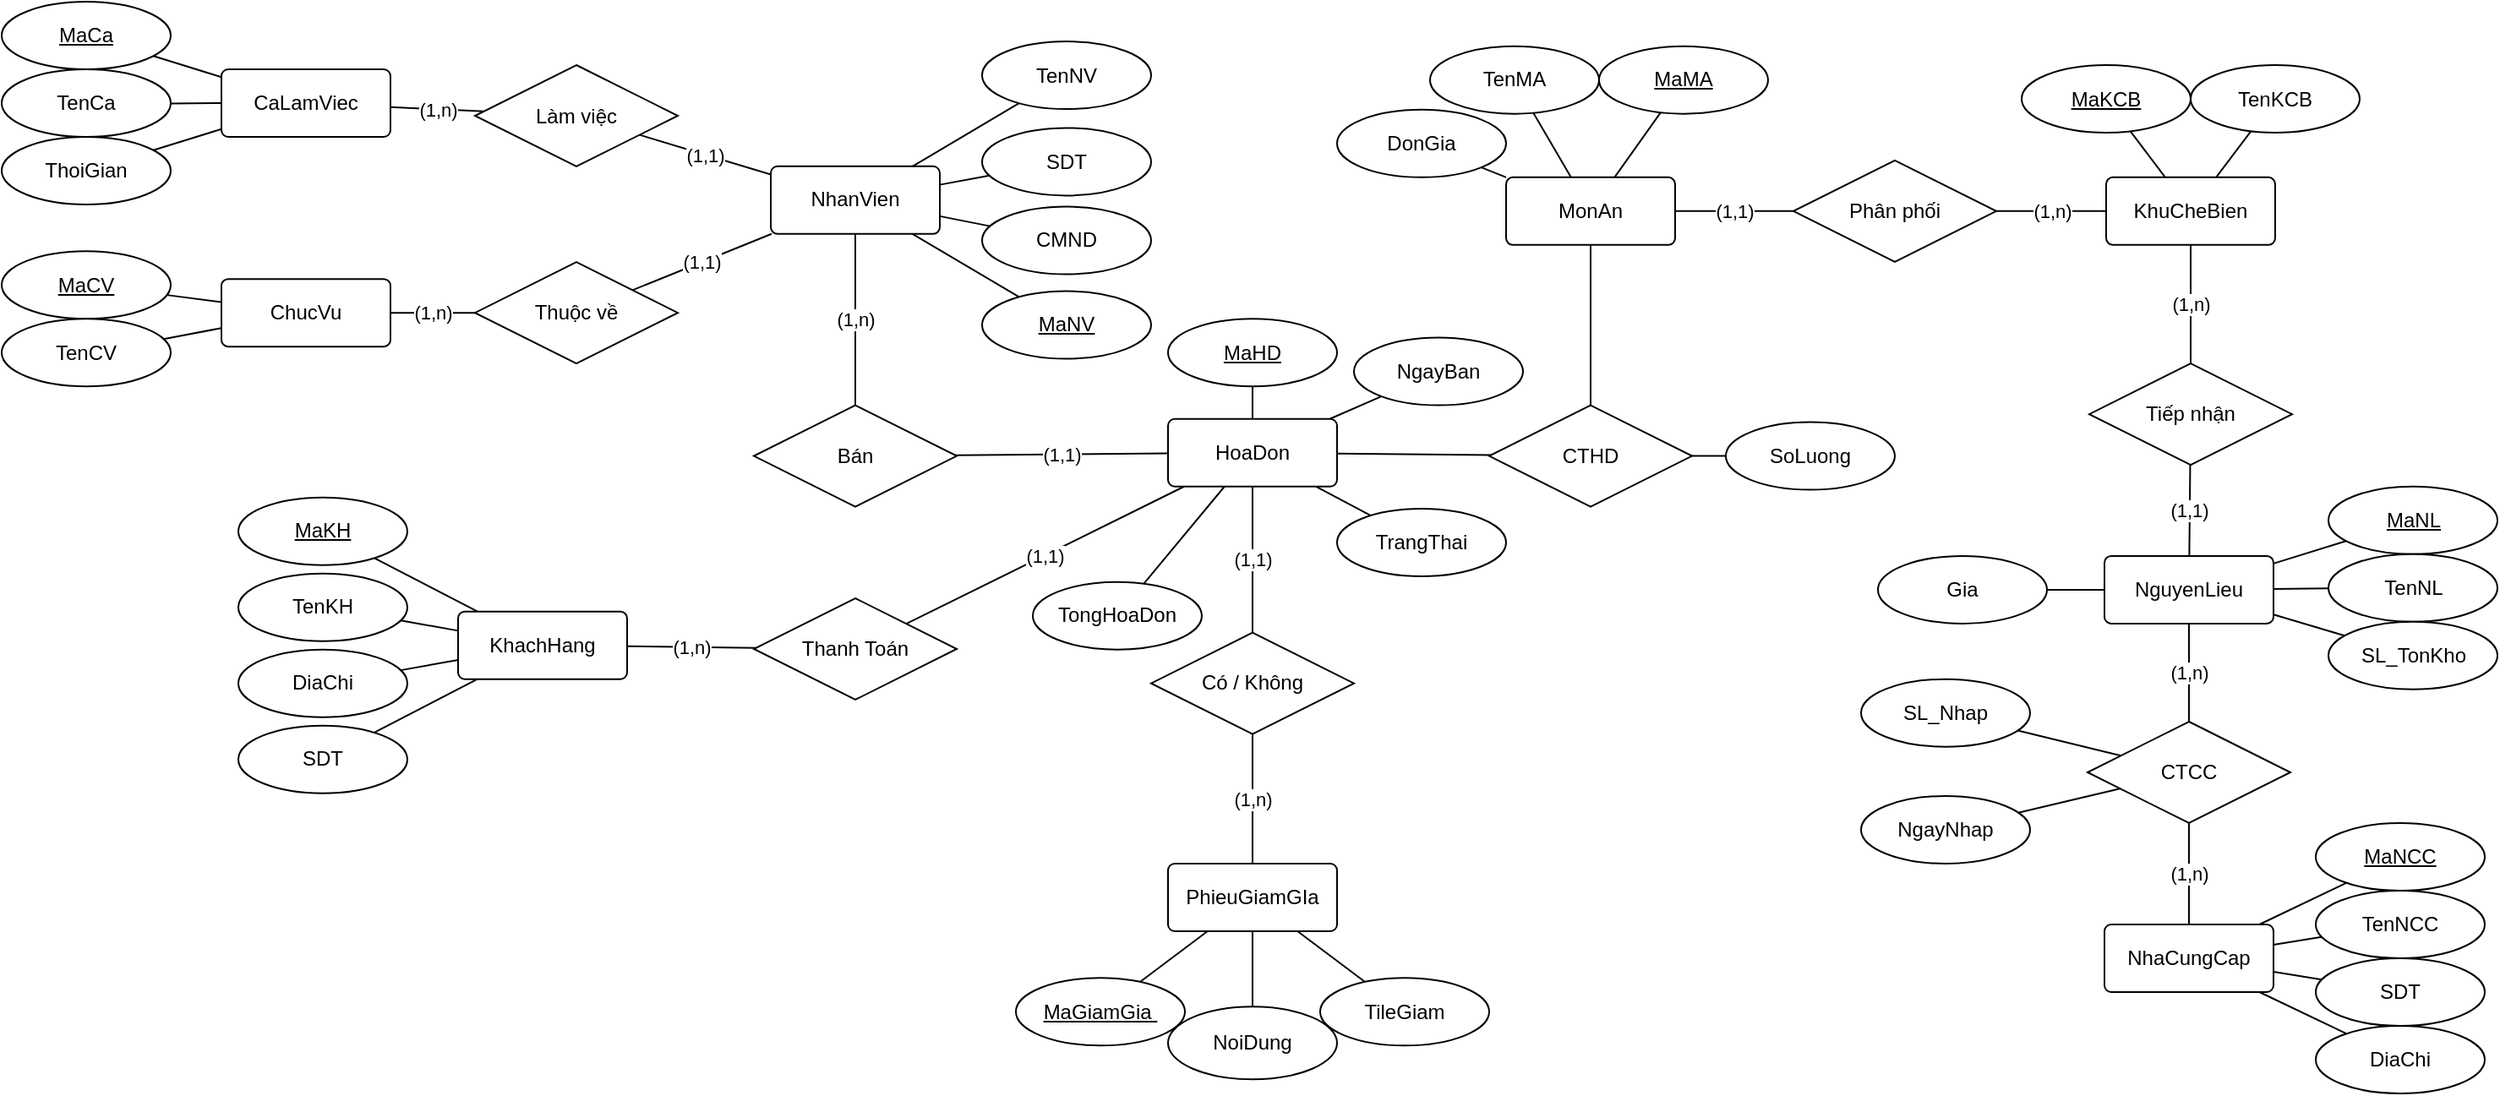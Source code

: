 <mxfile version="16.5.1" type="device"><diagram id="6a1bHGBGVH5mavBtbU1z" name="Page-1"><mxGraphModel dx="4024" dy="1251" grid="1" gridSize="10" guides="1" tooltips="1" connect="1" arrows="1" fold="1" page="1" pageScale="1" pageWidth="850" pageHeight="1100" math="0" shadow="0"><root><mxCell id="0"/><mxCell id="1" parent="0"/><mxCell id="fHMDKejE6S2geMiqadcJ-3" value="(1,n)" style="rounded=0;orthogonalLoop=1;jettySize=auto;html=1;endArrow=none;endFill=0;" parent="1" source="VU9gFkAh_YzWSPAlti87-1" target="fHMDKejE6S2geMiqadcJ-2" edge="1"><mxGeometry relative="1" as="geometry"/></mxCell><mxCell id="fHMDKejE6S2geMiqadcJ-56" value="(1,1)" style="edgeStyle=none;rounded=0;orthogonalLoop=1;jettySize=auto;html=1;endArrow=none;endFill=0;" parent="1" source="VU9gFkAh_YzWSPAlti87-1" target="fHMDKejE6S2geMiqadcJ-55" edge="1"><mxGeometry relative="1" as="geometry"/></mxCell><mxCell id="VU9gFkAh_YzWSPAlti87-1" value="NhanVien" style="rounded=1;arcSize=10;whiteSpace=wrap;html=1;align=center;" parent="1" vertex="1"><mxGeometry x="-585" y="324.39" width="100" height="40" as="geometry"/></mxCell><mxCell id="VU9gFkAh_YzWSPAlti87-6" value="(1,n)" style="edgeStyle=none;rounded=0;orthogonalLoop=1;jettySize=auto;html=1;endArrow=none;endFill=0;" parent="1" source="VU9gFkAh_YzWSPAlti87-2" target="VU9gFkAh_YzWSPAlti87-5" edge="1"><mxGeometry relative="1" as="geometry"><mxPoint x="-757.501" y="396.999" as="targetPoint"/></mxGeometry></mxCell><mxCell id="VU9gFkAh_YzWSPAlti87-2" value="ChucVu" style="rounded=1;arcSize=10;whiteSpace=wrap;html=1;align=center;" parent="1" vertex="1"><mxGeometry x="-910" y="391.07" width="100" height="40" as="geometry"/></mxCell><mxCell id="VU9gFkAh_YzWSPAlti87-7" value="(1,1)" style="edgeStyle=none;rounded=0;orthogonalLoop=1;jettySize=auto;html=1;endArrow=none;endFill=0;" parent="1" source="VU9gFkAh_YzWSPAlti87-5" target="VU9gFkAh_YzWSPAlti87-1" edge="1"><mxGeometry relative="1" as="geometry"/></mxCell><mxCell id="VU9gFkAh_YzWSPAlti87-5" value="Thuộc về" style="shape=rhombus;perimeter=rhombusPerimeter;whiteSpace=wrap;html=1;align=center;" parent="1" vertex="1"><mxGeometry x="-760.0" y="381.07" width="120" height="60" as="geometry"/></mxCell><mxCell id="zNfl4wu8lFtenNEcUPDU-57" style="edgeStyle=none;rounded=0;orthogonalLoop=1;jettySize=auto;html=1;endArrow=none;endFill=0;" parent="1" source="fHMDKejE6S2geMiqadcJ-1" target="fHMDKejE6S2geMiqadcJ-12" edge="1"><mxGeometry relative="1" as="geometry"><mxPoint x="-159.261" y="481.071" as="targetPoint"/></mxGeometry></mxCell><mxCell id="2rF063TZxJX0PvLxo06n-3" style="rounded=0;orthogonalLoop=1;jettySize=auto;html=1;endArrow=none;endFill=0;" parent="1" source="fHMDKejE6S2geMiqadcJ-1" target="2rF063TZxJX0PvLxo06n-1" edge="1"><mxGeometry relative="1" as="geometry"/></mxCell><mxCell id="fHMDKejE6S2geMiqadcJ-1" value="HoaDon" style="rounded=1;arcSize=10;whiteSpace=wrap;html=1;align=center;" parent="1" vertex="1"><mxGeometry x="-350" y="473.88" width="100" height="40" as="geometry"/></mxCell><mxCell id="fHMDKejE6S2geMiqadcJ-4" value="(1,1)" style="edgeStyle=none;rounded=0;orthogonalLoop=1;jettySize=auto;html=1;endArrow=none;endFill=0;" parent="1" source="fHMDKejE6S2geMiqadcJ-2" target="fHMDKejE6S2geMiqadcJ-1" edge="1"><mxGeometry relative="1" as="geometry"/></mxCell><mxCell id="fHMDKejE6S2geMiqadcJ-2" value="Bán" style="shape=rhombus;perimeter=rhombusPerimeter;whiteSpace=wrap;html=1;align=center;" parent="1" vertex="1"><mxGeometry x="-595" y="465.8" width="120" height="60" as="geometry"/></mxCell><mxCell id="fHMDKejE6S2geMiqadcJ-8" value="(1,1)" style="edgeStyle=none;rounded=0;orthogonalLoop=1;jettySize=auto;html=1;endArrow=none;endFill=0;" parent="1" source="fHMDKejE6S2geMiqadcJ-5" target="fHMDKejE6S2geMiqadcJ-1" edge="1"><mxGeometry relative="1" as="geometry"><mxPoint x="-395" y="827" as="sourcePoint"/></mxGeometry></mxCell><mxCell id="fHMDKejE6S2geMiqadcJ-5" value="Thanh Toán" style="shape=rhombus;perimeter=rhombusPerimeter;whiteSpace=wrap;html=1;align=center;" parent="1" vertex="1"><mxGeometry x="-595" y="580" width="120" height="60" as="geometry"/></mxCell><mxCell id="fHMDKejE6S2geMiqadcJ-7" value="(1,n)" style="edgeStyle=none;rounded=0;orthogonalLoop=1;jettySize=auto;html=1;endArrow=none;endFill=0;" parent="1" source="fHMDKejE6S2geMiqadcJ-6" target="fHMDKejE6S2geMiqadcJ-5" edge="1"><mxGeometry relative="1" as="geometry"/></mxCell><mxCell id="fHMDKejE6S2geMiqadcJ-6" value="KhachHang" style="rounded=1;arcSize=10;whiteSpace=wrap;html=1;align=center;" parent="1" vertex="1"><mxGeometry x="-770" y="587.84" width="100" height="40" as="geometry"/></mxCell><mxCell id="fHMDKejE6S2geMiqadcJ-9" value="MonAn" style="rounded=1;arcSize=10;whiteSpace=wrap;html=1;align=center;" parent="1" vertex="1"><mxGeometry x="-150" y="330.92" width="100" height="40" as="geometry"/></mxCell><mxCell id="zNfl4wu8lFtenNEcUPDU-58" style="edgeStyle=none;rounded=0;orthogonalLoop=1;jettySize=auto;html=1;endArrow=none;endFill=0;" parent="1" source="fHMDKejE6S2geMiqadcJ-12" target="fHMDKejE6S2geMiqadcJ-9" edge="1"><mxGeometry relative="1" as="geometry"/></mxCell><mxCell id="fHMDKejE6S2geMiqadcJ-12" value="CTHD" style="shape=rhombus;perimeter=rhombusPerimeter;whiteSpace=wrap;html=1;align=center;" parent="1" vertex="1"><mxGeometry x="-160" y="465.8" width="120" height="60" as="geometry"/></mxCell><mxCell id="BcNSZI_xwxthwLTphOBu-8" value="(1,n)" style="edgeStyle=none;rounded=0;orthogonalLoop=1;jettySize=auto;html=1;endArrow=none;endFill=0;" parent="1" source="fHMDKejE6S2geMiqadcJ-18" target="BcNSZI_xwxthwLTphOBu-7" edge="1"><mxGeometry relative="1" as="geometry"/></mxCell><mxCell id="fHMDKejE6S2geMiqadcJ-18" value="NhaCungCap" style="rounded=1;arcSize=10;whiteSpace=wrap;html=1;align=center;" parent="1" vertex="1"><mxGeometry x="204.0" y="773.0" width="100" height="40" as="geometry"/></mxCell><mxCell id="BcNSZI_xwxthwLTphOBu-17" value="(1,n)" style="edgeStyle=none;rounded=0;orthogonalLoop=1;jettySize=auto;html=1;endArrow=none;endFill=0;" parent="1" source="fHMDKejE6S2geMiqadcJ-25" target="BcNSZI_xwxthwLTphOBu-7" edge="1"><mxGeometry relative="1" as="geometry"/></mxCell><mxCell id="fHMDKejE6S2geMiqadcJ-25" value="NguyenLieu" style="rounded=1;arcSize=10;whiteSpace=wrap;html=1;align=center;" parent="1" vertex="1"><mxGeometry x="204" y="554.94" width="100" height="40" as="geometry"/></mxCell><mxCell id="fHMDKejE6S2geMiqadcJ-54" value="CaLamViec" style="rounded=1;arcSize=10;whiteSpace=wrap;html=1;align=center;" parent="1" vertex="1"><mxGeometry x="-910.0" y="267" width="100" height="40" as="geometry"/></mxCell><mxCell id="fHMDKejE6S2geMiqadcJ-57" value="(1,n)" style="edgeStyle=none;rounded=0;orthogonalLoop=1;jettySize=auto;html=1;endArrow=none;endFill=0;" parent="1" source="fHMDKejE6S2geMiqadcJ-55" target="fHMDKejE6S2geMiqadcJ-54" edge="1"><mxGeometry relative="1" as="geometry"/></mxCell><mxCell id="fHMDKejE6S2geMiqadcJ-55" value="Làm việc" style="shape=rhombus;perimeter=rhombusPerimeter;whiteSpace=wrap;html=1;align=center;" parent="1" vertex="1"><mxGeometry x="-760" y="264.5" width="120" height="60" as="geometry"/></mxCell><mxCell id="fHMDKejE6S2geMiqadcJ-80" style="edgeStyle=none;rounded=0;orthogonalLoop=1;jettySize=auto;html=1;endArrow=none;endFill=0;" parent="1" source="fHMDKejE6S2geMiqadcJ-78" target="VU9gFkAh_YzWSPAlti87-2" edge="1"><mxGeometry relative="1" as="geometry"/></mxCell><mxCell id="fHMDKejE6S2geMiqadcJ-78" value="MaCV" style="ellipse;whiteSpace=wrap;html=1;align=center;fontStyle=4" parent="1" vertex="1"><mxGeometry x="-1040" y="374.6" width="100" height="40" as="geometry"/></mxCell><mxCell id="fHMDKejE6S2geMiqadcJ-81" style="edgeStyle=none;rounded=0;orthogonalLoop=1;jettySize=auto;html=1;endArrow=none;endFill=0;" parent="1" source="fHMDKejE6S2geMiqadcJ-79" target="VU9gFkAh_YzWSPAlti87-2" edge="1"><mxGeometry relative="1" as="geometry"><mxPoint x="-869.414" y="419.341" as="sourcePoint"/></mxGeometry></mxCell><mxCell id="fHMDKejE6S2geMiqadcJ-79" value="TenCV" style="ellipse;whiteSpace=wrap;html=1;align=center;" parent="1" vertex="1"><mxGeometry x="-1040" y="414.6" width="100" height="40" as="geometry"/></mxCell><mxCell id="fHMDKejE6S2geMiqadcJ-85" style="edgeStyle=none;rounded=0;orthogonalLoop=1;jettySize=auto;html=1;endArrow=none;endFill=0;" parent="1" source="fHMDKejE6S2geMiqadcJ-82" target="fHMDKejE6S2geMiqadcJ-54" edge="1"><mxGeometry relative="1" as="geometry"/></mxCell><mxCell id="fHMDKejE6S2geMiqadcJ-82" value="ThoiGian" style="ellipse;whiteSpace=wrap;html=1;align=center;" parent="1" vertex="1"><mxGeometry x="-1040" y="307" width="100" height="40" as="geometry"/></mxCell><mxCell id="fHMDKejE6S2geMiqadcJ-84" style="edgeStyle=none;rounded=0;orthogonalLoop=1;jettySize=auto;html=1;endArrow=none;endFill=0;" parent="1" source="fHMDKejE6S2geMiqadcJ-83" target="fHMDKejE6S2geMiqadcJ-54" edge="1"><mxGeometry relative="1" as="geometry"/></mxCell><mxCell id="fHMDKejE6S2geMiqadcJ-83" value="TenCa" style="ellipse;whiteSpace=wrap;html=1;align=center;" parent="1" vertex="1"><mxGeometry x="-1040" y="267" width="100" height="40" as="geometry"/></mxCell><mxCell id="t5Y1c6n17Y9nzk3E7bph-1" style="rounded=0;orthogonalLoop=1;jettySize=auto;html=1;endArrow=none;endFill=0;" parent="1" source="fHMDKejE6S2geMiqadcJ-86" target="VU9gFkAh_YzWSPAlti87-1" edge="1"><mxGeometry relative="1" as="geometry"/></mxCell><mxCell id="fHMDKejE6S2geMiqadcJ-86" value="TenNV" style="ellipse;whiteSpace=wrap;html=1;align=center;" parent="1" vertex="1"><mxGeometry x="-460" y="250.52" width="100" height="40" as="geometry"/></mxCell><mxCell id="fHMDKejE6S2geMiqadcJ-91" style="edgeStyle=none;rounded=0;orthogonalLoop=1;jettySize=auto;html=1;endArrow=none;endFill=0;" parent="1" source="fHMDKejE6S2geMiqadcJ-87" target="VU9gFkAh_YzWSPAlti87-1" edge="1"><mxGeometry relative="1" as="geometry"/></mxCell><mxCell id="fHMDKejE6S2geMiqadcJ-87" value="MaNV" style="ellipse;whiteSpace=wrap;html=1;align=center;fontStyle=4" parent="1" vertex="1"><mxGeometry x="-460.0" y="398.27" width="100" height="40" as="geometry"/></mxCell><mxCell id="fHMDKejE6S2geMiqadcJ-94" style="edgeStyle=none;rounded=0;orthogonalLoop=1;jettySize=auto;html=1;endArrow=none;endFill=0;" parent="1" source="fHMDKejE6S2geMiqadcJ-89" target="VU9gFkAh_YzWSPAlti87-1" edge="1"><mxGeometry relative="1" as="geometry"/></mxCell><mxCell id="fHMDKejE6S2geMiqadcJ-89" value="SDT" style="ellipse;whiteSpace=wrap;html=1;align=center;" parent="1" vertex="1"><mxGeometry x="-460" y="301.7" width="100" height="40" as="geometry"/></mxCell><mxCell id="fHMDKejE6S2geMiqadcJ-99" style="edgeStyle=none;rounded=0;orthogonalLoop=1;jettySize=auto;html=1;endArrow=none;endFill=0;" parent="1" source="fHMDKejE6S2geMiqadcJ-95" target="fHMDKejE6S2geMiqadcJ-6" edge="1"><mxGeometry relative="1" as="geometry"/></mxCell><mxCell id="fHMDKejE6S2geMiqadcJ-95" value="MaKH" style="ellipse;whiteSpace=wrap;html=1;align=center;fontStyle=4" parent="1" vertex="1"><mxGeometry x="-900" y="520.34" width="100" height="40" as="geometry"/></mxCell><mxCell id="fHMDKejE6S2geMiqadcJ-100" style="edgeStyle=none;rounded=0;orthogonalLoop=1;jettySize=auto;html=1;endArrow=none;endFill=0;" parent="1" source="fHMDKejE6S2geMiqadcJ-96" target="fHMDKejE6S2geMiqadcJ-6" edge="1"><mxGeometry relative="1" as="geometry"/></mxCell><mxCell id="fHMDKejE6S2geMiqadcJ-96" value="TenKH" style="ellipse;whiteSpace=wrap;html=1;align=center;" parent="1" vertex="1"><mxGeometry x="-900" y="565.34" width="100" height="40" as="geometry"/></mxCell><mxCell id="fHMDKejE6S2geMiqadcJ-101" style="edgeStyle=none;rounded=0;orthogonalLoop=1;jettySize=auto;html=1;endArrow=none;endFill=0;" parent="1" source="fHMDKejE6S2geMiqadcJ-97" target="fHMDKejE6S2geMiqadcJ-6" edge="1"><mxGeometry relative="1" as="geometry"/></mxCell><mxCell id="fHMDKejE6S2geMiqadcJ-97" value="DiaChi&lt;span style=&quot;color: rgba(0 , 0 , 0 , 0) ; font-family: monospace ; font-size: 0px&quot;&gt;%3CmxGraphModel%3E%3Croot%3E%3CmxCell%20id%3D%220%22%2F%3E%3CmxCell%20id%3D%221%22%20parent%3D%220%22%2F%3E%3CmxCell%20id%3D%222%22%20value%3D%22MaNV%22%20style%3D%22ellipse%3BwhiteSpace%3Dwrap%3Bhtml%3D1%3Balign%3Dcenter%3B%22%20vertex%3D%221%22%20parent%3D%221%22%3E%3CmxGeometry%20x%3D%22-270%22%20y%3D%22290%22%20width%3D%22100%22%20height%3D%2240%22%20as%3D%22geometry%22%2F%3E%3C%2FmxCell%3E%3C%2Froot%3E%3C%2FmxGraphModel%3E&lt;/span&gt;" style="ellipse;whiteSpace=wrap;html=1;align=center;" parent="1" vertex="1"><mxGeometry x="-900" y="610.34" width="100" height="40" as="geometry"/></mxCell><mxCell id="fHMDKejE6S2geMiqadcJ-102" style="edgeStyle=none;rounded=0;orthogonalLoop=1;jettySize=auto;html=1;endArrow=none;endFill=0;" parent="1" source="fHMDKejE6S2geMiqadcJ-98" target="fHMDKejE6S2geMiqadcJ-6" edge="1"><mxGeometry relative="1" as="geometry"/></mxCell><mxCell id="fHMDKejE6S2geMiqadcJ-98" value="SDT" style="ellipse;whiteSpace=wrap;html=1;align=center;" parent="1" vertex="1"><mxGeometry x="-900" y="655.34" width="100" height="40" as="geometry"/></mxCell><mxCell id="fHMDKejE6S2geMiqadcJ-114" style="edgeStyle=none;rounded=0;orthogonalLoop=1;jettySize=auto;html=1;endArrow=none;endFill=0;" parent="1" source="fHMDKejE6S2geMiqadcJ-111" target="fHMDKejE6S2geMiqadcJ-12" edge="1"><mxGeometry relative="1" as="geometry"/></mxCell><mxCell id="fHMDKejE6S2geMiqadcJ-111" value="SoLuong" style="ellipse;whiteSpace=wrap;html=1;align=center;" parent="1" vertex="1"><mxGeometry x="-20" y="475.8" width="100" height="40" as="geometry"/></mxCell><mxCell id="v5Esbu1hWQ5voRgc_X98-17" style="edgeStyle=none;rounded=0;orthogonalLoop=1;jettySize=auto;html=1;endArrow=none;endFill=0;" parent="1" source="fHMDKejE6S2geMiqadcJ-129" target="fHMDKejE6S2geMiqadcJ-18" edge="1"><mxGeometry relative="1" as="geometry"/></mxCell><mxCell id="fHMDKejE6S2geMiqadcJ-129" value="MaNCC" style="ellipse;whiteSpace=wrap;html=1;align=center;fontStyle=4" parent="1" vertex="1"><mxGeometry x="329.0" y="713.0" width="100" height="40" as="geometry"/></mxCell><mxCell id="v5Esbu1hWQ5voRgc_X98-16" style="edgeStyle=none;rounded=0;orthogonalLoop=1;jettySize=auto;html=1;endArrow=none;endFill=0;" parent="1" source="fHMDKejE6S2geMiqadcJ-130" target="fHMDKejE6S2geMiqadcJ-18" edge="1"><mxGeometry relative="1" as="geometry"/></mxCell><mxCell id="fHMDKejE6S2geMiqadcJ-130" value="TenNCC" style="ellipse;whiteSpace=wrap;html=1;align=center;" parent="1" vertex="1"><mxGeometry x="329.0" y="753.0" width="100" height="40" as="geometry"/></mxCell><mxCell id="v5Esbu1hWQ5voRgc_X98-14" style="edgeStyle=none;rounded=0;orthogonalLoop=1;jettySize=auto;html=1;endArrow=none;endFill=0;" parent="1" source="fHMDKejE6S2geMiqadcJ-133" target="fHMDKejE6S2geMiqadcJ-18" edge="1"><mxGeometry relative="1" as="geometry"/></mxCell><mxCell id="fHMDKejE6S2geMiqadcJ-133" value="DiaChi" style="ellipse;whiteSpace=wrap;html=1;align=center;" parent="1" vertex="1"><mxGeometry x="329.0" y="833.0" width="100" height="40" as="geometry"/></mxCell><mxCell id="v5Esbu1hWQ5voRgc_X98-15" style="edgeStyle=none;rounded=0;orthogonalLoop=1;jettySize=auto;html=1;endArrow=none;endFill=0;" parent="1" source="fHMDKejE6S2geMiqadcJ-135" target="fHMDKejE6S2geMiqadcJ-18" edge="1"><mxGeometry relative="1" as="geometry"/></mxCell><mxCell id="fHMDKejE6S2geMiqadcJ-135" value="SDT" style="ellipse;whiteSpace=wrap;html=1;align=center;" parent="1" vertex="1"><mxGeometry x="329.0" y="793.0" width="100" height="40" as="geometry"/></mxCell><mxCell id="fHMDKejE6S2geMiqadcJ-140" style="edgeStyle=none;rounded=0;orthogonalLoop=1;jettySize=auto;html=1;endArrow=none;endFill=0;" parent="1" source="fHMDKejE6S2geMiqadcJ-137" target="fHMDKejE6S2geMiqadcJ-9" edge="1"><mxGeometry relative="1" as="geometry"><mxPoint x="-211.146" y="202.767" as="sourcePoint"/></mxGeometry></mxCell><mxCell id="fHMDKejE6S2geMiqadcJ-137" value="MaMA" style="ellipse;whiteSpace=wrap;html=1;align=center;fontStyle=4" parent="1" vertex="1"><mxGeometry x="-95" y="253.32" width="100" height="40" as="geometry"/></mxCell><mxCell id="fHMDKejE6S2geMiqadcJ-139" style="edgeStyle=none;rounded=0;orthogonalLoop=1;jettySize=auto;html=1;endArrow=none;endFill=0;" parent="1" source="fHMDKejE6S2geMiqadcJ-138" target="fHMDKejE6S2geMiqadcJ-9" edge="1"><mxGeometry relative="1" as="geometry"><mxPoint x="-161.15" y="417.327" as="sourcePoint"/></mxGeometry></mxCell><mxCell id="fHMDKejE6S2geMiqadcJ-138" value="TenMA" style="ellipse;whiteSpace=wrap;html=1;align=center;" parent="1" vertex="1"><mxGeometry x="-195" y="253.32" width="100" height="40" as="geometry"/></mxCell><mxCell id="v5Esbu1hWQ5voRgc_X98-19" style="edgeStyle=none;rounded=0;orthogonalLoop=1;jettySize=auto;html=1;endArrow=none;endFill=0;" parent="1" source="fHMDKejE6S2geMiqadcJ-152" target="fHMDKejE6S2geMiqadcJ-25" edge="1"><mxGeometry relative="1" as="geometry"/></mxCell><mxCell id="fHMDKejE6S2geMiqadcJ-152" value="MaNL" style="ellipse;whiteSpace=wrap;html=1;align=center;fontStyle=4" parent="1" vertex="1"><mxGeometry x="336.5" y="513.88" width="100" height="40" as="geometry"/></mxCell><mxCell id="v5Esbu1hWQ5voRgc_X98-20" style="edgeStyle=none;rounded=0;orthogonalLoop=1;jettySize=auto;html=1;endArrow=none;endFill=0;" parent="1" source="fHMDKejE6S2geMiqadcJ-153" target="fHMDKejE6S2geMiqadcJ-25" edge="1"><mxGeometry relative="1" as="geometry"/></mxCell><mxCell id="fHMDKejE6S2geMiqadcJ-153" value="TenNL" style="ellipse;whiteSpace=wrap;html=1;align=center;" parent="1" vertex="1"><mxGeometry x="336.5" y="553.88" width="100" height="40" as="geometry"/></mxCell><mxCell id="fHMDKejE6S2geMiqadcJ-161" style="edgeStyle=none;rounded=0;orthogonalLoop=1;jettySize=auto;html=1;endArrow=none;endFill=0;" parent="1" source="zNfl4wu8lFtenNEcUPDU-59" target="fHMDKejE6S2geMiqadcJ-1" edge="1"><mxGeometry relative="1" as="geometry"><mxPoint x="-267.35" y="442.637" as="sourcePoint"/></mxGeometry></mxCell><mxCell id="ijFK4gIzEk9CtvnXMDeo-7" style="edgeStyle=none;rounded=0;orthogonalLoop=1;jettySize=auto;html=1;endArrow=none;endFill=0;" parent="1" source="ijFK4gIzEk9CtvnXMDeo-2" target="fHMDKejE6S2geMiqadcJ-9" edge="1"><mxGeometry relative="1" as="geometry"><mxPoint x="-74.284" y="317.131" as="sourcePoint"/></mxGeometry></mxCell><mxCell id="ijFK4gIzEk9CtvnXMDeo-2" value="DonGia" style="ellipse;whiteSpace=wrap;html=1;align=center;" parent="1" vertex="1"><mxGeometry x="-250" y="290.92" width="100" height="40" as="geometry"/></mxCell><mxCell id="Hg-zA2e1yXuKPxg4f5GL-2" style="edgeStyle=none;rounded=0;orthogonalLoop=1;jettySize=auto;html=1;endArrow=none;endFill=0;" parent="1" source="ijFK4gIzEk9CtvnXMDeo-9" target="VU9gFkAh_YzWSPAlti87-1" edge="1"><mxGeometry relative="1" as="geometry"><mxPoint x="-424.023" y="164.531" as="sourcePoint"/></mxGeometry></mxCell><mxCell id="ijFK4gIzEk9CtvnXMDeo-9" value="CMND" style="ellipse;whiteSpace=wrap;html=1;align=center;" parent="1" vertex="1"><mxGeometry x="-460" y="348.27" width="100" height="40" as="geometry"/></mxCell><mxCell id="p66fdBARfCUDF_2ekH-j-2" style="rounded=0;orthogonalLoop=1;jettySize=auto;html=1;endArrow=none;endFill=0;" parent="1" source="p66fdBARfCUDF_2ekH-j-1" target="fHMDKejE6S2geMiqadcJ-54" edge="1"><mxGeometry relative="1" as="geometry"/></mxCell><mxCell id="p66fdBARfCUDF_2ekH-j-1" value="MaCa" style="ellipse;whiteSpace=wrap;html=1;align=center;fontStyle=4" parent="1" vertex="1"><mxGeometry x="-1040" y="227" width="100" height="40" as="geometry"/></mxCell><mxCell id="mpmezDqFWHD9Ik5FNsr4-10" style="edgeStyle=none;rounded=0;orthogonalLoop=1;jettySize=auto;html=1;exitX=0.75;exitY=1;exitDx=0;exitDy=0;endArrow=none;endFill=0;" parent="1" edge="1"><mxGeometry relative="1" as="geometry"><mxPoint x="344" y="635.48" as="sourcePoint"/><mxPoint x="344" y="635.48" as="targetPoint"/></mxGeometry></mxCell><mxCell id="zNfl4wu8lFtenNEcUPDU-13" style="edgeStyle=none;rounded=0;orthogonalLoop=1;jettySize=auto;html=1;exitX=0.5;exitY=1;exitDx=0;exitDy=0;endArrow=none;endFill=0;" parent="1" edge="1"><mxGeometry relative="1" as="geometry"><mxPoint x="294" y="641.99" as="sourcePoint"/><mxPoint x="294" y="641.99" as="targetPoint"/></mxGeometry></mxCell><mxCell id="BcNSZI_xwxthwLTphOBu-15" value="(1,n)" style="edgeStyle=none;rounded=0;orthogonalLoop=1;jettySize=auto;html=1;endArrow=none;endFill=0;" parent="1" source="zNfl4wu8lFtenNEcUPDU-20" target="BcNSZI_xwxthwLTphOBu-14" edge="1"><mxGeometry relative="1" as="geometry"><mxPoint x="365" y="352.0" as="targetPoint"/></mxGeometry></mxCell><mxCell id="zNfl4wu8lFtenNEcUPDU-20" value="KhuCheBien" style="rounded=1;arcSize=10;whiteSpace=wrap;html=1;align=center;" parent="1" vertex="1"><mxGeometry x="205" y="330.92" width="100" height="40" as="geometry"/></mxCell><mxCell id="zNfl4wu8lFtenNEcUPDU-27" value="(1,1)" style="edgeStyle=none;rounded=0;orthogonalLoop=1;jettySize=auto;html=1;endArrow=none;endFill=0;" parent="1" source="zNfl4wu8lFtenNEcUPDU-26" target="fHMDKejE6S2geMiqadcJ-9" edge="1"><mxGeometry relative="1" as="geometry"><mxPoint x="10.281" y="391.07" as="sourcePoint"/></mxGeometry></mxCell><mxCell id="zNfl4wu8lFtenNEcUPDU-28" value="(1,n)" style="edgeStyle=none;rounded=0;orthogonalLoop=1;jettySize=auto;html=1;endArrow=none;endFill=0;" parent="1" source="zNfl4wu8lFtenNEcUPDU-26" target="zNfl4wu8lFtenNEcUPDU-20" edge="1"><mxGeometry relative="1" as="geometry"/></mxCell><mxCell id="zNfl4wu8lFtenNEcUPDU-26" value="Phân phối" style="shape=rhombus;perimeter=rhombusPerimeter;whiteSpace=wrap;html=1;align=center;" parent="1" vertex="1"><mxGeometry x="20" y="320.92" width="120" height="60" as="geometry"/></mxCell><mxCell id="zNfl4wu8lFtenNEcUPDU-42" style="edgeStyle=none;rounded=0;orthogonalLoop=1;jettySize=auto;html=1;endArrow=none;endFill=0;" parent="1" source="zNfl4wu8lFtenNEcUPDU-40" target="zNfl4wu8lFtenNEcUPDU-20" edge="1"><mxGeometry relative="1" as="geometry"/></mxCell><mxCell id="zNfl4wu8lFtenNEcUPDU-40" value="MaKCB" style="ellipse;whiteSpace=wrap;html=1;align=center;fontStyle=4" parent="1" vertex="1"><mxGeometry x="155" y="264.5" width="100" height="40" as="geometry"/></mxCell><mxCell id="zNfl4wu8lFtenNEcUPDU-43" style="edgeStyle=none;rounded=0;orthogonalLoop=1;jettySize=auto;html=1;endArrow=none;endFill=0;" parent="1" source="zNfl4wu8lFtenNEcUPDU-41" target="zNfl4wu8lFtenNEcUPDU-20" edge="1"><mxGeometry relative="1" as="geometry"/></mxCell><mxCell id="zNfl4wu8lFtenNEcUPDU-41" value="TenKCB" style="ellipse;whiteSpace=wrap;html=1;align=center;" parent="1" vertex="1"><mxGeometry x="255" y="264.5" width="100" height="40" as="geometry"/></mxCell><mxCell id="t5Y1c6n17Y9nzk3E7bph-8" value="(1,n)" style="edgeStyle=none;rounded=0;orthogonalLoop=1;jettySize=auto;html=1;endArrow=none;endFill=0;" parent="1" source="zNfl4wu8lFtenNEcUPDU-48" target="t5Y1c6n17Y9nzk3E7bph-7" edge="1"><mxGeometry relative="1" as="geometry"/></mxCell><mxCell id="zNfl4wu8lFtenNEcUPDU-48" value="PhieuGiamGIa" style="rounded=1;arcSize=10;whiteSpace=wrap;html=1;align=center;" parent="1" vertex="1"><mxGeometry x="-350" y="737" width="100" height="40" as="geometry"/></mxCell><mxCell id="zNfl4wu8lFtenNEcUPDU-52" style="edgeStyle=none;rounded=0;orthogonalLoop=1;jettySize=auto;html=1;endArrow=none;endFill=0;" parent="1" source="zNfl4wu8lFtenNEcUPDU-49" target="zNfl4wu8lFtenNEcUPDU-48" edge="1"><mxGeometry relative="1" as="geometry"><mxPoint x="-220" y="738.818" as="targetPoint"/></mxGeometry></mxCell><mxCell id="zNfl4wu8lFtenNEcUPDU-49" value="MaGiamGia&amp;nbsp;" style="ellipse;whiteSpace=wrap;html=1;align=center;fontStyle=4" parent="1" vertex="1"><mxGeometry x="-440" y="804.66" width="100" height="40" as="geometry"/></mxCell><mxCell id="zNfl4wu8lFtenNEcUPDU-54" style="edgeStyle=none;rounded=0;orthogonalLoop=1;jettySize=auto;html=1;endArrow=none;endFill=0;" parent="1" source="zNfl4wu8lFtenNEcUPDU-50" target="zNfl4wu8lFtenNEcUPDU-48" edge="1"><mxGeometry relative="1" as="geometry"><mxPoint x="-220" y="757" as="targetPoint"/></mxGeometry></mxCell><mxCell id="zNfl4wu8lFtenNEcUPDU-50" value="NoiDung" style="ellipse;whiteSpace=wrap;html=1;align=center;" parent="1" vertex="1"><mxGeometry x="-350" y="821.66" width="100" height="43" as="geometry"/></mxCell><mxCell id="v5Esbu1hWQ5voRgc_X98-22" style="edgeStyle=none;rounded=0;orthogonalLoop=1;jettySize=auto;html=1;endArrow=none;endFill=0;" parent="1" source="zNfl4wu8lFtenNEcUPDU-51" target="zNfl4wu8lFtenNEcUPDU-48" edge="1"><mxGeometry relative="1" as="geometry"><mxPoint x="-220" y="775.864" as="targetPoint"/></mxGeometry></mxCell><mxCell id="zNfl4wu8lFtenNEcUPDU-51" value="TileGiam" style="ellipse;whiteSpace=wrap;html=1;align=center;" parent="1" vertex="1"><mxGeometry x="-260" y="804.66" width="100" height="40" as="geometry"/></mxCell><mxCell id="zNfl4wu8lFtenNEcUPDU-59" value="MaHD" style="ellipse;whiteSpace=wrap;html=1;align=center;fontStyle=4" parent="1" vertex="1"><mxGeometry x="-350" y="414.6" width="100" height="40" as="geometry"/></mxCell><mxCell id="BcNSZI_xwxthwLTphOBu-3" style="rounded=0;orthogonalLoop=1;jettySize=auto;html=1;endArrow=none;endFill=0;" parent="1" source="BcNSZI_xwxthwLTphOBu-1" target="fHMDKejE6S2geMiqadcJ-1" edge="1"><mxGeometry relative="1" as="geometry"/></mxCell><mxCell id="BcNSZI_xwxthwLTphOBu-1" value="TongHoaDon" style="ellipse;whiteSpace=wrap;html=1;align=center;" parent="1" vertex="1"><mxGeometry x="-430" y="570.34" width="100" height="40" as="geometry"/></mxCell><mxCell id="BcNSZI_xwxthwLTphOBu-4" style="edgeStyle=none;rounded=0;orthogonalLoop=1;jettySize=auto;html=1;endArrow=none;endFill=0;" parent="1" source="BcNSZI_xwxthwLTphOBu-2" target="fHMDKejE6S2geMiqadcJ-1" edge="1"><mxGeometry relative="1" as="geometry"/></mxCell><mxCell id="BcNSZI_xwxthwLTphOBu-2" value="TrangThai" style="ellipse;whiteSpace=wrap;html=1;align=center;" parent="1" vertex="1"><mxGeometry x="-250" y="527.0" width="100" height="40" as="geometry"/></mxCell><mxCell id="BcNSZI_xwxthwLTphOBu-19" style="edgeStyle=none;rounded=0;orthogonalLoop=1;jettySize=auto;html=1;endArrow=none;endFill=0;" parent="1" source="BcNSZI_xwxthwLTphOBu-7" target="BcNSZI_xwxthwLTphOBu-18" edge="1"><mxGeometry relative="1" as="geometry"/></mxCell><mxCell id="BcNSZI_xwxthwLTphOBu-21" style="edgeStyle=none;rounded=0;orthogonalLoop=1;jettySize=auto;html=1;endArrow=none;endFill=0;" parent="1" source="BcNSZI_xwxthwLTphOBu-7" target="BcNSZI_xwxthwLTphOBu-20" edge="1"><mxGeometry relative="1" as="geometry"/></mxCell><mxCell id="BcNSZI_xwxthwLTphOBu-7" value="CTCC" style="shape=rhombus;perimeter=rhombusPerimeter;whiteSpace=wrap;html=1;align=center;" parent="1" vertex="1"><mxGeometry x="194" y="653.0" width="120" height="60" as="geometry"/></mxCell><mxCell id="v5Esbu1hWQ5voRgc_X98-21" style="edgeStyle=none;rounded=0;orthogonalLoop=1;jettySize=auto;html=1;endArrow=none;endFill=0;" parent="1" source="BcNSZI_xwxthwLTphOBu-10" target="fHMDKejE6S2geMiqadcJ-25" edge="1"><mxGeometry relative="1" as="geometry"/></mxCell><mxCell id="BcNSZI_xwxthwLTphOBu-10" value="SL_TonKho" style="ellipse;whiteSpace=wrap;html=1;align=center;" parent="1" vertex="1"><mxGeometry x="336.5" y="593.88" width="100" height="40" as="geometry"/></mxCell><mxCell id="BcNSZI_xwxthwLTphOBu-16" value="(1,1)" style="edgeStyle=none;rounded=0;orthogonalLoop=1;jettySize=auto;html=1;endArrow=none;endFill=0;" parent="1" source="BcNSZI_xwxthwLTphOBu-14" target="fHMDKejE6S2geMiqadcJ-25" edge="1"><mxGeometry relative="1" as="geometry"><mxPoint x="390.001" y="362.61" as="sourcePoint"/></mxGeometry></mxCell><mxCell id="BcNSZI_xwxthwLTphOBu-14" value="Tiếp nhận" style="shape=rhombus;perimeter=rhombusPerimeter;whiteSpace=wrap;html=1;align=center;" parent="1" vertex="1"><mxGeometry x="195" y="441.07" width="120" height="60" as="geometry"/></mxCell><mxCell id="BcNSZI_xwxthwLTphOBu-18" value="SL_Nhap" style="ellipse;whiteSpace=wrap;html=1;align=center;" parent="1" vertex="1"><mxGeometry x="60" y="627.84" width="100" height="40" as="geometry"/></mxCell><mxCell id="BcNSZI_xwxthwLTphOBu-20" value="NgayNhap" style="ellipse;whiteSpace=wrap;html=1;align=center;" parent="1" vertex="1"><mxGeometry x="60" y="697.0" width="100" height="40" as="geometry"/></mxCell><mxCell id="2rF063TZxJX0PvLxo06n-1" value="NgayBan" style="ellipse;whiteSpace=wrap;html=1;align=center;" parent="1" vertex="1"><mxGeometry x="-240" y="425.8" width="100" height="40" as="geometry"/></mxCell><mxCell id="t5Y1c6n17Y9nzk3E7bph-5" style="edgeStyle=none;rounded=0;orthogonalLoop=1;jettySize=auto;html=1;endArrow=none;endFill=0;" parent="1" source="t5Y1c6n17Y9nzk3E7bph-2" target="fHMDKejE6S2geMiqadcJ-25" edge="1"><mxGeometry relative="1" as="geometry"/></mxCell><mxCell id="t5Y1c6n17Y9nzk3E7bph-2" value="Gia" style="ellipse;whiteSpace=wrap;html=1;align=center;" parent="1" vertex="1"><mxGeometry x="70" y="554.94" width="100" height="40" as="geometry"/></mxCell><mxCell id="t5Y1c6n17Y9nzk3E7bph-9" value="(1,1)" style="edgeStyle=none;rounded=0;orthogonalLoop=1;jettySize=auto;html=1;endArrow=none;endFill=0;" parent="1" source="t5Y1c6n17Y9nzk3E7bph-7" target="fHMDKejE6S2geMiqadcJ-1" edge="1"><mxGeometry relative="1" as="geometry"/></mxCell><mxCell id="t5Y1c6n17Y9nzk3E7bph-7" value="Có / Không" style="shape=rhombus;perimeter=rhombusPerimeter;whiteSpace=wrap;html=1;align=center;" parent="1" vertex="1"><mxGeometry x="-360" y="600.34" width="120" height="60" as="geometry"/></mxCell></root></mxGraphModel></diagram></mxfile>